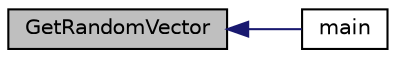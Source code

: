 digraph "GetRandomVector"
{
  edge [fontname="Helvetica",fontsize="10",labelfontname="Helvetica",labelfontsize="10"];
  node [fontname="Helvetica",fontsize="10",shape=record];
  rankdir="LR";
  Node86 [label="GetRandomVector",height=0.2,width=0.4,color="black", fillcolor="grey75", style="filled", fontcolor="black"];
  Node86 -> Node87 [dir="back",color="midnightblue",fontsize="10",style="solid",fontname="Helvetica"];
  Node87 [label="main",height=0.2,width=0.4,color="black", fillcolor="white", style="filled",URL="$d2/df5/cxx__main__qr__solver_8cpp.html#a0ddf1224851353fc92bfbff6f499fa97"];
}
